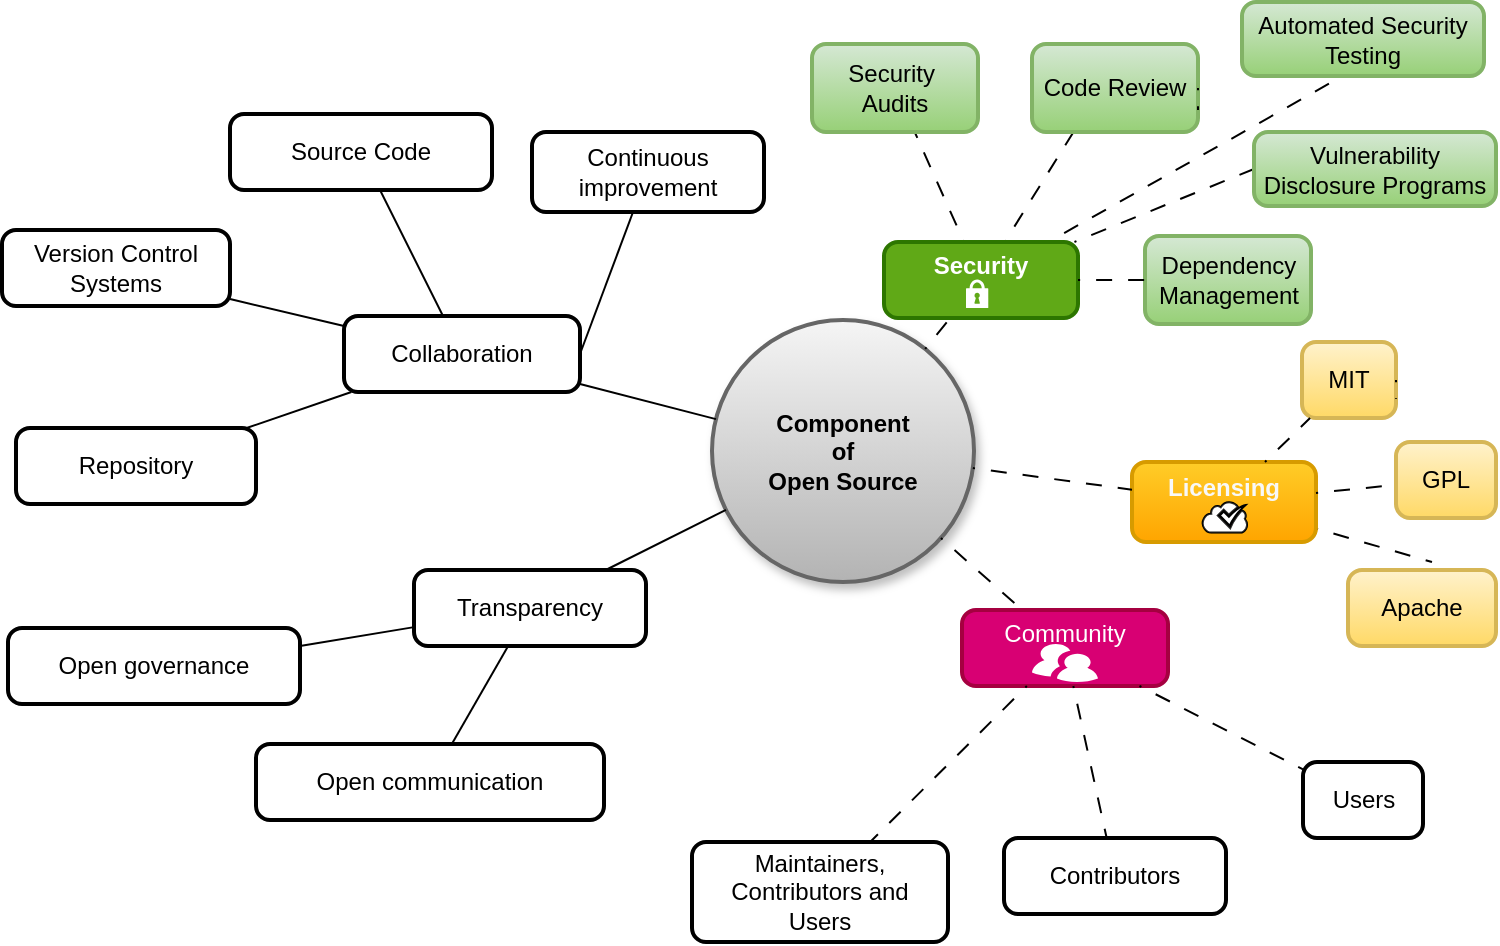<mxfile version="24.7.5">
  <diagram name="Page-1" id="rmphEHnoWBvl_5dTa9J4">
    <mxGraphModel dx="954" dy="643" grid="1" gridSize="10" guides="1" tooltips="1" connect="1" arrows="1" fold="1" page="1" pageScale="1" pageWidth="850" pageHeight="1100" math="0" shadow="0">
      <root>
        <mxCell id="0" />
        <mxCell id="1" parent="0" />
        <mxCell id="2" value="Component&#xa; of &#xa;Open Source" style="ellipse;aspect=fixed;strokeWidth=2;whiteSpace=wrap;fontStyle=1;fillColor=#f5f5f5;shadow=1;strokeColor=#666666;gradientColor=#b3b3b3;" parent="1" vertex="1">
          <mxGeometry x="380" y="249" width="131" height="131" as="geometry" />
        </mxCell>
        <mxCell id="TN7xql7lLdcz_LLdnoFs-62" style="edgeStyle=none;shape=connector;rounded=1;orthogonalLoop=1;jettySize=auto;html=1;strokeColor=default;align=center;verticalAlign=middle;fontFamily=Helvetica;fontSize=11;fontColor=default;labelBackgroundColor=default;endArrow=none;flowAnimation=1;" edge="1" parent="1" source="3">
          <mxGeometry relative="1" as="geometry">
            <mxPoint x="740" y="370" as="targetPoint" />
          </mxGeometry>
        </mxCell>
        <mxCell id="3" value="Licensing&#xa;" style="rounded=1;absoluteArcSize=1;arcSize=14;whiteSpace=wrap;strokeWidth=2;fillColor=#ffcd28;strokeColor=#d79b00;labelBorderColor=none;gradientColor=#ffa500;fontColor=#f8f8f8;fontStyle=1" parent="1" vertex="1">
          <mxGeometry x="590" y="320" width="92" height="40" as="geometry" />
        </mxCell>
        <mxCell id="4" value="GPL" style="rounded=1;absoluteArcSize=1;arcSize=14;whiteSpace=wrap;strokeWidth=2;fillColor=#fff2cc;strokeColor=#d6b656;gradientColor=#ffd966;" parent="1" vertex="1">
          <mxGeometry x="722" y="310" width="50" height="38" as="geometry" />
        </mxCell>
        <mxCell id="5" value="MIT" style="rounded=1;absoluteArcSize=1;arcSize=14;whiteSpace=wrap;strokeWidth=2;fillColor=#fff2cc;strokeColor=#d6b656;gradientColor=#ffd966;" parent="1" vertex="1">
          <mxGeometry x="675" y="260" width="47" height="38" as="geometry" />
        </mxCell>
        <mxCell id="6" value="Apache" style="rounded=1;absoluteArcSize=1;arcSize=14;whiteSpace=wrap;strokeWidth=2;fillColor=#fff2cc;gradientColor=#ffd966;strokeColor=#d6b656;" parent="1" vertex="1">
          <mxGeometry x="698" y="374" width="74" height="38" as="geometry" />
        </mxCell>
        <mxCell id="7" value="Community&#xa;" style="rounded=1;absoluteArcSize=1;arcSize=14;whiteSpace=wrap;strokeWidth=2;fillColor=#d80073;fontColor=#ffffff;strokeColor=#A50040;" parent="1" vertex="1">
          <mxGeometry x="505" y="394" width="103" height="38" as="geometry" />
        </mxCell>
        <mxCell id="8" value="Contributors" style="rounded=1;absoluteArcSize=1;arcSize=14;whiteSpace=wrap;strokeWidth=2;" parent="1" vertex="1">
          <mxGeometry x="526" y="508" width="111" height="38" as="geometry" />
        </mxCell>
        <mxCell id="9" value="Users" style="rounded=1;absoluteArcSize=1;arcSize=14;whiteSpace=wrap;strokeWidth=2;" parent="1" vertex="1">
          <mxGeometry x="675.5" y="470" width="60" height="38" as="geometry" />
        </mxCell>
        <mxCell id="10" value="Maintainers, Contributors and &#xa;Users" style="rounded=1;absoluteArcSize=1;arcSize=14;whiteSpace=wrap;strokeWidth=2;" parent="1" vertex="1">
          <mxGeometry x="370" y="510" width="128" height="50" as="geometry" />
        </mxCell>
        <mxCell id="11" value="Transparency" style="rounded=1;absoluteArcSize=1;arcSize=14;whiteSpace=wrap;strokeWidth=2;" parent="1" vertex="1">
          <mxGeometry x="231" y="374" width="116" height="38" as="geometry" />
        </mxCell>
        <mxCell id="12" value="Open communication" style="rounded=1;absoluteArcSize=1;arcSize=14;whiteSpace=wrap;strokeWidth=2;" parent="1" vertex="1">
          <mxGeometry x="152" y="461" width="174" height="38" as="geometry" />
        </mxCell>
        <mxCell id="13" value="Open governance" style="rounded=1;absoluteArcSize=1;arcSize=14;whiteSpace=wrap;strokeWidth=2;" parent="1" vertex="1">
          <mxGeometry x="28" y="403" width="146" height="38" as="geometry" />
        </mxCell>
        <mxCell id="14" value="Collaboration" style="rounded=1;absoluteArcSize=1;arcSize=14;whiteSpace=wrap;strokeWidth=2;" parent="1" vertex="1">
          <mxGeometry x="196" y="247" width="118" height="38" as="geometry" />
        </mxCell>
        <mxCell id="15" value="Version Control Systems" style="rounded=1;absoluteArcSize=1;arcSize=14;whiteSpace=wrap;strokeWidth=2;" parent="1" vertex="1">
          <mxGeometry x="25" y="204" width="114" height="38" as="geometry" />
        </mxCell>
        <mxCell id="16" value="Source Code" style="rounded=1;absoluteArcSize=1;arcSize=14;whiteSpace=wrap;strokeWidth=2;" parent="1" vertex="1">
          <mxGeometry x="139" y="146" width="131" height="38" as="geometry" />
        </mxCell>
        <mxCell id="17" value="Repository" style="rounded=1;absoluteArcSize=1;arcSize=14;whiteSpace=wrap;strokeWidth=2;" parent="1" vertex="1">
          <mxGeometry x="32" y="303" width="120" height="38" as="geometry" />
        </mxCell>
        <mxCell id="TN7xql7lLdcz_LLdnoFs-55" value="" style="edgeStyle=none;shape=connector;rounded=1;orthogonalLoop=1;jettySize=auto;html=1;strokeColor=default;align=center;verticalAlign=middle;fontFamily=Helvetica;fontSize=11;fontColor=default;labelBackgroundColor=default;endArrow=none;flowAnimation=1;" edge="1" parent="1" source="18" target="TN7xql7lLdcz_LLdnoFs-40">
          <mxGeometry relative="1" as="geometry" />
        </mxCell>
        <mxCell id="TN7xql7lLdcz_LLdnoFs-56" style="edgeStyle=none;shape=connector;rounded=1;orthogonalLoop=1;jettySize=auto;html=1;entryX=0.25;entryY=1;entryDx=0;entryDy=0;strokeColor=default;align=center;verticalAlign=middle;fontFamily=Helvetica;fontSize=11;fontColor=default;labelBackgroundColor=default;endArrow=none;flowAnimation=1;" edge="1" parent="1" source="18" target="TN7xql7lLdcz_LLdnoFs-47">
          <mxGeometry relative="1" as="geometry" />
        </mxCell>
        <mxCell id="TN7xql7lLdcz_LLdnoFs-59" style="edgeStyle=none;shape=connector;rounded=1;orthogonalLoop=1;jettySize=auto;html=1;entryX=0;entryY=0.5;entryDx=0;entryDy=0;strokeColor=default;align=center;verticalAlign=middle;fontFamily=Helvetica;fontSize=11;fontColor=default;labelBackgroundColor=default;endArrow=none;flowAnimation=1;" edge="1" parent="1" source="18" target="TN7xql7lLdcz_LLdnoFs-58">
          <mxGeometry relative="1" as="geometry" />
        </mxCell>
        <mxCell id="TN7xql7lLdcz_LLdnoFs-61" style="edgeStyle=none;shape=connector;rounded=1;orthogonalLoop=1;jettySize=auto;html=1;strokeColor=default;align=center;verticalAlign=middle;fontFamily=Helvetica;fontSize=11;fontColor=default;labelBackgroundColor=default;endArrow=none;flowAnimation=1;" edge="1" parent="1" source="18">
          <mxGeometry relative="1" as="geometry">
            <mxPoint x="690" y="130" as="targetPoint" />
          </mxGeometry>
        </mxCell>
        <mxCell id="18" value="Security&#xa;" style="rounded=1;absoluteArcSize=1;arcSize=14;whiteSpace=wrap;strokeWidth=2;fontStyle=1;fillColor=#60a917;strokeColor=#2D7600;fontColor=#ffffff;" parent="1" vertex="1">
          <mxGeometry x="466" y="210" width="97" height="38" as="geometry" />
        </mxCell>
        <mxCell id="19" value="Continuous improvement" style="rounded=1;absoluteArcSize=1;arcSize=14;whiteSpace=wrap;strokeWidth=2;" parent="1" vertex="1">
          <mxGeometry x="290" y="155" width="116" height="40" as="geometry" />
        </mxCell>
        <mxCell id="20" value="Dependency Management" style="rounded=1;absoluteArcSize=1;arcSize=14;whiteSpace=wrap;strokeWidth=2;fillColor=#d5e8d4;strokeColor=#82b366;gradientColor=#97d077;" parent="1" vertex="1">
          <mxGeometry x="596.5" y="207" width="83" height="44" as="geometry" />
        </mxCell>
        <mxCell id="21" style="endArrow=none;flowAnimation=1;" parent="1" source="2" target="3" edge="1">
          <mxGeometry relative="1" as="geometry" />
        </mxCell>
        <mxCell id="22" style="endArrow=none;flowAnimation=1;" parent="1" source="2" target="7" edge="1">
          <mxGeometry relative="1" as="geometry" />
        </mxCell>
        <mxCell id="23" style="endArrow=none" parent="1" source="2" target="11" edge="1">
          <mxGeometry relative="1" as="geometry" />
        </mxCell>
        <mxCell id="24" style="endArrow=none" parent="1" source="2" target="14" edge="1">
          <mxGeometry relative="1" as="geometry" />
        </mxCell>
        <mxCell id="25" style="endArrow=none;rounded=1;strokeColor=default;align=center;verticalAlign=middle;fontFamily=Helvetica;fontSize=11;fontColor=default;labelBackgroundColor=default;flowAnimation=1;" parent="1" source="2" target="18" edge="1">
          <mxGeometry relative="1" as="geometry" />
        </mxCell>
        <mxCell id="26" style="endArrow=none;rounded=1;strokeColor=default;align=center;verticalAlign=middle;fontFamily=Helvetica;fontSize=11;fontColor=default;labelBackgroundColor=default;flowAnimation=1;" parent="1" source="3" target="4" edge="1">
          <mxGeometry relative="1" as="geometry" />
        </mxCell>
        <mxCell id="27" style="endArrow=none;rounded=1;strokeColor=default;align=center;verticalAlign=middle;fontFamily=Helvetica;fontSize=11;fontColor=default;labelBackgroundColor=default;flowAnimation=1;" parent="1" source="3" target="5" edge="1">
          <mxGeometry relative="1" as="geometry" />
        </mxCell>
        <mxCell id="29" style="endArrow=none;flowAnimation=1;" parent="1" source="7" target="8" edge="1">
          <mxGeometry relative="1" as="geometry" />
        </mxCell>
        <mxCell id="30" style="endArrow=none;flowAnimation=1;" parent="1" source="7" target="9" edge="1">
          <mxGeometry relative="1" as="geometry" />
        </mxCell>
        <mxCell id="31" style="endArrow=none;flowAnimation=1;" parent="1" source="7" target="10" edge="1">
          <mxGeometry relative="1" as="geometry" />
        </mxCell>
        <mxCell id="32" style="endArrow=none" parent="1" source="11" target="12" edge="1">
          <mxGeometry relative="1" as="geometry" />
        </mxCell>
        <mxCell id="33" style="endArrow=none" parent="1" source="11" edge="1">
          <mxGeometry relative="1" as="geometry">
            <mxPoint x="174" y="411.963" as="targetPoint" />
          </mxGeometry>
        </mxCell>
        <mxCell id="34" style="endArrow=none" parent="1" source="14" edge="1">
          <mxGeometry relative="1" as="geometry">
            <mxPoint x="139" y="238.509" as="targetPoint" />
          </mxGeometry>
        </mxCell>
        <mxCell id="35" style="endArrow=none" parent="1" source="14" target="16" edge="1">
          <mxGeometry relative="1" as="geometry" />
        </mxCell>
        <mxCell id="36" style="endArrow=none" parent="1" source="14" target="17" edge="1">
          <mxGeometry relative="1" as="geometry" />
        </mxCell>
        <mxCell id="37" style="endArrow=none;exitX=1;exitY=0.5;exitDx=0;exitDy=0;" parent="1" source="14" target="19" edge="1">
          <mxGeometry relative="1" as="geometry" />
        </mxCell>
        <mxCell id="38" style="endArrow=none;rounded=1;strokeColor=default;align=center;verticalAlign=middle;fontFamily=Helvetica;fontSize=11;fontColor=default;labelBackgroundColor=default;flowAnimation=1;" parent="1" source="18" target="20" edge="1">
          <mxGeometry relative="1" as="geometry" />
        </mxCell>
        <mxCell id="TN7xql7lLdcz_LLdnoFs-40" value="Security &#xa;Audits" style="rounded=1;absoluteArcSize=1;arcSize=14;whiteSpace=wrap;strokeWidth=2;fillColor=#d5e8d4;strokeColor=#82b366;gradientColor=#97d077;" vertex="1" parent="1">
          <mxGeometry x="430" y="111" width="83" height="44" as="geometry" />
        </mxCell>
        <mxCell id="TN7xql7lLdcz_LLdnoFs-47" value="Code Review" style="rounded=1;absoluteArcSize=1;arcSize=14;whiteSpace=wrap;strokeWidth=2;fillColor=#d5e8d4;strokeColor=#82b366;gradientColor=#97d077;" vertex="1" parent="1">
          <mxGeometry x="540" y="111" width="83" height="44" as="geometry" />
        </mxCell>
        <mxCell id="TN7xql7lLdcz_LLdnoFs-57" style="edgeStyle=none;shape=connector;rounded=1;orthogonalLoop=1;jettySize=auto;html=1;exitX=1;exitY=0.5;exitDx=0;exitDy=0;entryX=1;entryY=0.75;entryDx=0;entryDy=0;strokeColor=default;align=center;verticalAlign=middle;fontFamily=Helvetica;fontSize=11;fontColor=default;labelBackgroundColor=default;endArrow=none;flowAnimation=1;" edge="1" parent="1" source="TN7xql7lLdcz_LLdnoFs-47" target="TN7xql7lLdcz_LLdnoFs-47">
          <mxGeometry relative="1" as="geometry" />
        </mxCell>
        <mxCell id="TN7xql7lLdcz_LLdnoFs-58" value="Vulnerability Disclosure Programs" style="rounded=1;absoluteArcSize=1;arcSize=14;whiteSpace=wrap;strokeWidth=2;fillColor=#d5e8d4;strokeColor=#82b366;gradientColor=#97d077;" vertex="1" parent="1">
          <mxGeometry x="651" y="155" width="121" height="37" as="geometry" />
        </mxCell>
        <mxCell id="TN7xql7lLdcz_LLdnoFs-60" value="Automated Security Testing" style="rounded=1;absoluteArcSize=1;arcSize=14;whiteSpace=wrap;strokeWidth=2;fillColor=#d5e8d4;strokeColor=#82b366;gradientColor=#97d077;" vertex="1" parent="1">
          <mxGeometry x="645" y="90" width="121" height="37" as="geometry" />
        </mxCell>
        <mxCell id="TN7xql7lLdcz_LLdnoFs-64" style="edgeStyle=none;shape=connector;rounded=1;orthogonalLoop=1;jettySize=auto;html=1;exitX=1;exitY=0.5;exitDx=0;exitDy=0;entryX=1;entryY=0.75;entryDx=0;entryDy=0;strokeColor=default;align=center;verticalAlign=middle;fontFamily=Helvetica;fontSize=11;fontColor=default;labelBackgroundColor=default;endArrow=none;flowAnimation=1;" edge="1" parent="1" source="5" target="5">
          <mxGeometry relative="1" as="geometry" />
        </mxCell>
        <mxCell id="TN7xql7lLdcz_LLdnoFs-65" value="" style="sketch=0;html=1;aspect=fixed;strokeColor=none;shadow=0;fillColor=#FFFFFF;verticalAlign=top;labelPosition=center;verticalLabelPosition=bottom;shape=mxgraph.gcp2.lock;fontFamily=Helvetica;fontSize=11;fontColor=default;labelBackgroundColor=default;" vertex="1" parent="1">
          <mxGeometry x="507" y="228.72" width="11.14" height="14.28" as="geometry" />
        </mxCell>
        <mxCell id="TN7xql7lLdcz_LLdnoFs-79" value="" style="sketch=0;html=1;aspect=fixed;shadow=0;verticalAlign=top;labelPosition=center;verticalLabelPosition=bottom;shape=mxgraph.gcp2.cloud_checkmark;fontFamily=Helvetica;fontSize=11;labelBackgroundColor=default;" vertex="1" parent="1">
          <mxGeometry x="625" y="339.9" width="23" height="15.41" as="geometry" />
        </mxCell>
        <mxCell id="TN7xql7lLdcz_LLdnoFs-80" value="" style="verticalLabelPosition=bottom;sketch=0;html=1;fillColor=#FFFFFF;strokeColor=none;verticalAlign=top;pointerEvents=1;align=center;shape=mxgraph.cisco_safe.people_places_things_icons.icon9;fontFamily=Helvetica;fontSize=11;fontColor=default;labelBackgroundColor=default;" vertex="1" parent="1">
          <mxGeometry x="540" y="411" width="33" height="19" as="geometry" />
        </mxCell>
      </root>
    </mxGraphModel>
  </diagram>
</mxfile>
